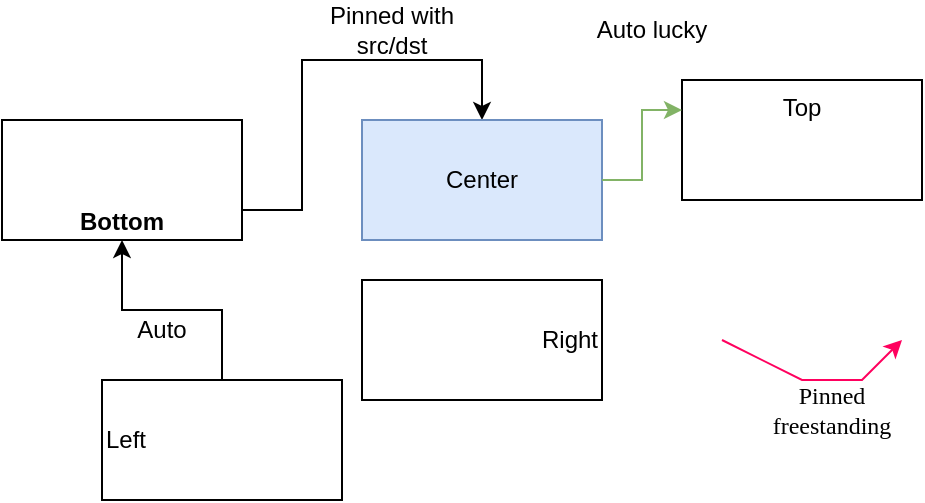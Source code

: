 <mxfile version="24.7.5" pages="2">
  <diagram name="Page-1" id="gSvx5EAkvXAD-h_hS2W-">
    <mxGraphModel dx="446" dy="498" grid="1" gridSize="10" guides="1" tooltips="1" connect="1" arrows="1" fold="1" page="1" pageScale="1" pageWidth="850" pageHeight="1100" math="0" shadow="0">
      <root>
        <mxCell id="0" />
        <mxCell id="1" parent="0" />
        <mxCell id="60dSsfXtv6zbF2ESf76Y-1" style="edgeStyle=orthogonalEdgeStyle;rounded=0;orthogonalLoop=1;jettySize=auto;html=1;exitX=1;exitY=0.75;exitDx=0;exitDy=0;entryX=0.5;entryY=0;entryDx=0;entryDy=0;" edge="1" parent="1" source="lhThRW1qFmIfoGdEgWjt-1" target="lhThRW1qFmIfoGdEgWjt-2">
          <mxGeometry relative="1" as="geometry">
            <Array as="points">
              <mxPoint x="160" y="645" />
              <mxPoint x="160" y="570" />
              <mxPoint x="250" y="570" />
            </Array>
          </mxGeometry>
        </mxCell>
        <mxCell id="lhThRW1qFmIfoGdEgWjt-1" value="&lt;b&gt;Bottom&lt;/b&gt;" style="rounded=0;whiteSpace=wrap;html=1;verticalAlign=bottom;" parent="1" vertex="1">
          <mxGeometry x="10" y="600" width="120" height="60" as="geometry" />
        </mxCell>
        <mxCell id="lhThRW1qFmIfoGdEgWjt-2" value="Center" style="rounded=0;whiteSpace=wrap;html=1;fontStyle=0;horizontal=1;verticalAlign=middle;align=center;fillColor=#dae8fc;strokeColor=#6c8ebf;" parent="1" vertex="1">
          <mxGeometry x="190" y="600" width="120" height="60" as="geometry" />
        </mxCell>
        <mxCell id="a27qJfLpKcBF2BNCpUjK-12" value="Top" style="rounded=0;whiteSpace=wrap;html=1;fontStyle=0;horizontal=1;verticalAlign=top;align=center;" parent="1" vertex="1">
          <mxGeometry x="350" y="580" width="120" height="60" as="geometry" />
        </mxCell>
        <mxCell id="AEm2yKoD7e3cefwlh6FL-3" style="edgeStyle=orthogonalEdgeStyle;rounded=0;orthogonalLoop=1;jettySize=auto;html=1;entryX=0.5;entryY=1;entryDx=0;entryDy=0;" edge="1" parent="1" source="a27qJfLpKcBF2BNCpUjK-14" target="lhThRW1qFmIfoGdEgWjt-1">
          <mxGeometry relative="1" as="geometry" />
        </mxCell>
        <mxCell id="a27qJfLpKcBF2BNCpUjK-14" value="Left" style="rounded=0;whiteSpace=wrap;html=1;align=left;" parent="1" vertex="1">
          <mxGeometry x="60" y="730" width="120" height="60" as="geometry" />
        </mxCell>
        <mxCell id="a27qJfLpKcBF2BNCpUjK-15" value="Right" style="rounded=0;whiteSpace=wrap;html=1;align=right;" parent="1" vertex="1">
          <mxGeometry x="190" y="680" width="120" height="60" as="geometry" />
        </mxCell>
        <mxCell id="a27qJfLpKcBF2BNCpUjK-13" style="edgeStyle=orthogonalEdgeStyle;rounded=0;orthogonalLoop=1;jettySize=auto;html=1;fillColor=#d5e8d4;strokeColor=#82b366;entryX=0;entryY=0.25;entryDx=0;entryDy=0;" parent="1" source="lhThRW1qFmIfoGdEgWjt-2" target="a27qJfLpKcBF2BNCpUjK-12" edge="1">
          <mxGeometry relative="1" as="geometry">
            <mxPoint x="330" y="590" as="targetPoint" />
          </mxGeometry>
        </mxCell>
        <mxCell id="AEm2yKoD7e3cefwlh6FL-7" value="" style="endArrow=classic;html=1;rounded=0;strokeColor=#FF005E;" edge="1" parent="1">
          <mxGeometry width="50" height="50" relative="1" as="geometry">
            <mxPoint x="370" y="710" as="sourcePoint" />
            <mxPoint x="460" y="710" as="targetPoint" />
            <Array as="points">
              <mxPoint x="410" y="730" />
              <mxPoint x="440" y="730" />
            </Array>
          </mxGeometry>
        </mxCell>
        <mxCell id="60dSsfXtv6zbF2ESf76Y-2" value="Auto" style="text;html=1;align=center;verticalAlign=middle;whiteSpace=wrap;rounded=0;" vertex="1" parent="1">
          <mxGeometry x="60" y="690" width="60" height="30" as="geometry" />
        </mxCell>
        <mxCell id="60dSsfXtv6zbF2ESf76Y-3" value="Pinned with src/dst" style="text;html=1;align=center;verticalAlign=middle;whiteSpace=wrap;rounded=0;" vertex="1" parent="1">
          <mxGeometry x="170" y="540" width="70" height="30" as="geometry" />
        </mxCell>
        <mxCell id="60dSsfXtv6zbF2ESf76Y-4" value="Pinned freestanding" style="text;html=1;align=center;verticalAlign=middle;whiteSpace=wrap;rounded=0;fontFamily=Verdana;" vertex="1" parent="1">
          <mxGeometry x="390" y="730" width="70" height="30" as="geometry" />
        </mxCell>
        <mxCell id="60dSsfXtv6zbF2ESf76Y-5" value="Auto lucky" style="text;html=1;align=center;verticalAlign=middle;whiteSpace=wrap;rounded=0;" vertex="1" parent="1">
          <mxGeometry x="300" y="540" width="70" height="30" as="geometry" />
        </mxCell>
      </root>
    </mxGraphModel>
  </diagram>
  <diagram id="WIU_WY9_Ggm4nQlpoAR1" name="Page-2">
    <mxGraphModel dx="309" dy="346" grid="1" gridSize="10" guides="1" tooltips="1" connect="1" arrows="1" fold="1" page="1" pageScale="1" pageWidth="850" pageHeight="1100" math="0" shadow="0">
      <root>
        <mxCell id="0" />
        <mxCell id="1" parent="0" />
        <mxCell id="wyM195jEGbNnYMoPOBjU-1" value="" style="endArrow=classic;html=1;rounded=0;strokeColor=#FF005E;" edge="1" parent="1">
          <mxGeometry width="50" height="50" relative="1" as="geometry">
            <mxPoint x="400" y="750" as="sourcePoint" />
            <mxPoint x="470" y="730" as="targetPoint" />
            <Array as="points">
              <mxPoint x="400" y="770" />
              <mxPoint x="430" y="760" />
              <mxPoint x="440" y="740" />
            </Array>
          </mxGeometry>
        </mxCell>
      </root>
    </mxGraphModel>
  </diagram>
</mxfile>

